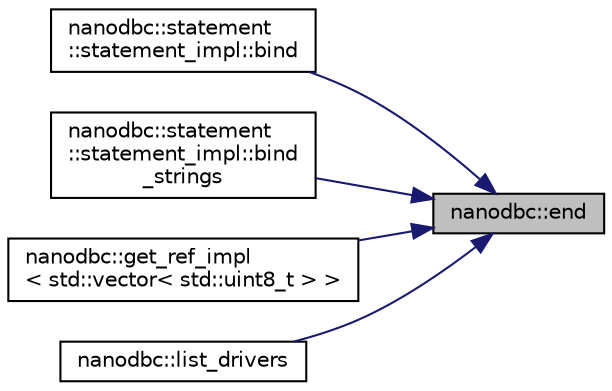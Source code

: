 digraph "nanodbc::end"
{
 // LATEX_PDF_SIZE
  edge [fontname="Helvetica",fontsize="10",labelfontname="Helvetica",labelfontsize="10"];
  node [fontname="Helvetica",fontsize="10",shape=record];
  rankdir="RL";
  Node5 [label="nanodbc::end",height=0.2,width=0.4,color="black", fillcolor="grey75", style="filled", fontcolor="black",tooltip="Returns an iterator to the end of a result set."];
  Node5 -> Node6 [dir="back",color="midnightblue",fontsize="10",style="solid",fontname="Helvetica"];
  Node6 [label="nanodbc::statement\l::statement_impl::bind",height=0.2,width=0.4,color="black", fillcolor="white", style="filled",URL="$classnanodbc_1_1statement_1_1statement__impl.html#a9055bdd2f018c9e1458459d43b84404e",tooltip=" "];
  Node5 -> Node7 [dir="back",color="midnightblue",fontsize="10",style="solid",fontname="Helvetica"];
  Node7 [label="nanodbc::statement\l::statement_impl::bind\l_strings",height=0.2,width=0.4,color="black", fillcolor="white", style="filled",URL="$classnanodbc_1_1statement_1_1statement__impl.html#aa28b053b001c2e709062a138cadcbe4f",tooltip=" "];
  Node5 -> Node8 [dir="back",color="midnightblue",fontsize="10",style="solid",fontname="Helvetica"];
  Node8 [label="nanodbc::get_ref_impl\l\< std::vector\< std::uint8_t \> \>",height=0.2,width=0.4,color="black", fillcolor="white", style="filled",URL="$namespacenanodbc.html#ae78e7fd9559120b2a9f51ad76668e5c2",tooltip=" "];
  Node5 -> Node9 [dir="back",color="midnightblue",fontsize="10",style="solid",fontname="Helvetica"];
  Node9 [label="nanodbc::list_drivers",height=0.2,width=0.4,color="black", fillcolor="white", style="filled",URL="$group__mainf.html#ga6f80fb8f7af3bb099e04bf8d603a210a",tooltip="Returns a list of ODBC drivers on your system."];
}
